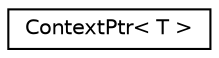 digraph "クラス階層図"
{
 // LATEX_PDF_SIZE
  edge [fontname="Helvetica",fontsize="10",labelfontname="Helvetica",labelfontsize="10"];
  node [fontname="Helvetica",fontsize="10",shape=record];
  rankdir="LR";
  Node0 [label="ContextPtr\< T \>",height=0.2,width=0.4,color="black", fillcolor="white", style="filled",URL="$classContextPtr.html",tooltip=" "];
}
